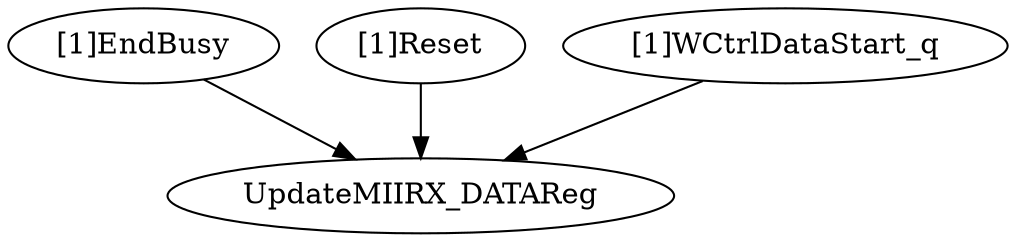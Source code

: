 strict digraph "" {
	"[1]EndBusy"	 [complexity=2,
		importance=0.0321879918518,
		rank=0.0160939959259];
	UpdateMIIRX_DATAReg	 [complexity=0,
		importance=0.0112646791059,
		rank=0.0];
	"[1]EndBusy" -> UpdateMIIRX_DATAReg;
	"[1]Reset"	 [complexity=1,
		importance=0.0396587596713,
		rank=0.0396587596713];
	"[1]Reset" -> UpdateMIIRX_DATAReg;
	"[1]WCtrlDataStart_q"	 [complexity=2,
		importance=0.0311598000844,
		rank=0.0155799000422];
	"[1]WCtrlDataStart_q" -> UpdateMIIRX_DATAReg;
}
